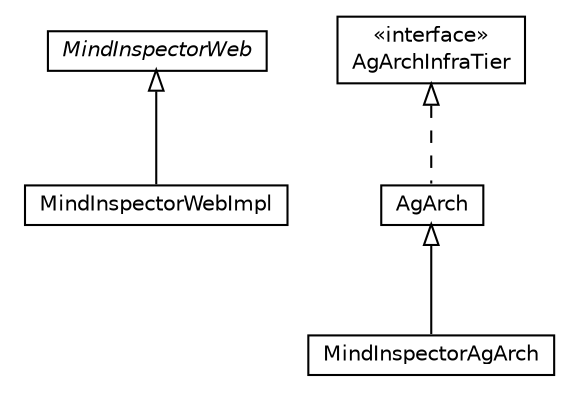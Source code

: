 #!/usr/local/bin/dot
#
# Class diagram 
# Generated by UMLGraph version R5_6 (http://www.umlgraph.org/)
#

digraph G {
	edge [fontname="Helvetica",fontsize=10,labelfontname="Helvetica",labelfontsize=10];
	node [fontname="Helvetica",fontsize=10,shape=plaintext];
	nodesep=0.25;
	ranksep=0.5;
	// jason.architecture.MindInspectorWebImpl
	c322 [label=<<table title="jason.architecture.MindInspectorWebImpl" border="0" cellborder="1" cellspacing="0" cellpadding="2" port="p" href="./MindInspectorWebImpl.html">
		<tr><td><table border="0" cellspacing="0" cellpadding="1">
<tr><td align="center" balign="center"> MindInspectorWebImpl </td></tr>
		</table></td></tr>
		</table>>, URL="./MindInspectorWebImpl.html", fontname="Helvetica", fontcolor="black", fontsize=10.0];
	// jason.architecture.MindInspectorWeb
	c323 [label=<<table title="jason.architecture.MindInspectorWeb" border="0" cellborder="1" cellspacing="0" cellpadding="2" port="p" href="./MindInspectorWeb.html">
		<tr><td><table border="0" cellspacing="0" cellpadding="1">
<tr><td align="center" balign="center"><font face="Helvetica-Oblique"> MindInspectorWeb </font></td></tr>
		</table></td></tr>
		</table>>, URL="./MindInspectorWeb.html", fontname="Helvetica", fontcolor="black", fontsize=10.0];
	// jason.architecture.MindInspectorAgArch
	c324 [label=<<table title="jason.architecture.MindInspectorAgArch" border="0" cellborder="1" cellspacing="0" cellpadding="2" port="p" href="./MindInspectorAgArch.html">
		<tr><td><table border="0" cellspacing="0" cellpadding="1">
<tr><td align="center" balign="center"> MindInspectorAgArch </td></tr>
		</table></td></tr>
		</table>>, URL="./MindInspectorAgArch.html", fontname="Helvetica", fontcolor="black", fontsize=10.0];
	// jason.architecture.AgArchInfraTier
	c325 [label=<<table title="jason.architecture.AgArchInfraTier" border="0" cellborder="1" cellspacing="0" cellpadding="2" port="p" href="./AgArchInfraTier.html">
		<tr><td><table border="0" cellspacing="0" cellpadding="1">
<tr><td align="center" balign="center"> &#171;interface&#187; </td></tr>
<tr><td align="center" balign="center"> AgArchInfraTier </td></tr>
		</table></td></tr>
		</table>>, URL="./AgArchInfraTier.html", fontname="Helvetica", fontcolor="black", fontsize=10.0];
	// jason.architecture.AgArch
	c326 [label=<<table title="jason.architecture.AgArch" border="0" cellborder="1" cellspacing="0" cellpadding="2" port="p" href="./AgArch.html">
		<tr><td><table border="0" cellspacing="0" cellpadding="1">
<tr><td align="center" balign="center"> AgArch </td></tr>
		</table></td></tr>
		</table>>, URL="./AgArch.html", fontname="Helvetica", fontcolor="black", fontsize=10.0];
	//jason.architecture.MindInspectorWebImpl extends jason.architecture.MindInspectorWeb
	c323:p -> c322:p [dir=back,arrowtail=empty];
	//jason.architecture.MindInspectorAgArch extends jason.architecture.AgArch
	c326:p -> c324:p [dir=back,arrowtail=empty];
	//jason.architecture.AgArch implements jason.architecture.AgArchInfraTier
	c325:p -> c326:p [dir=back,arrowtail=empty,style=dashed];
}

